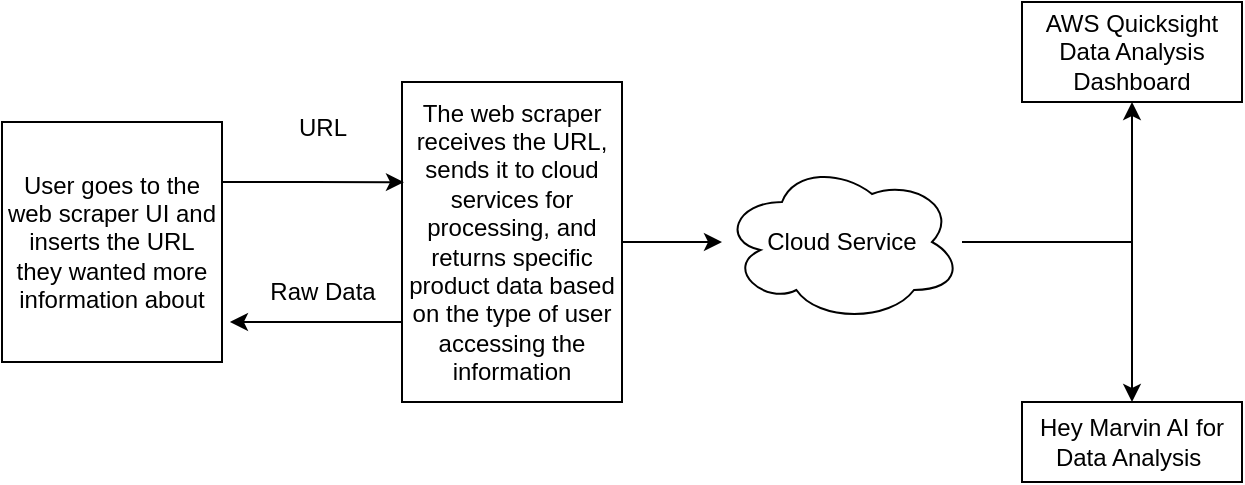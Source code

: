 <mxfile version="24.7.16">
  <diagram name="Page-1" id="r0Jr2GO2pQrT_eDpwpub">
    <mxGraphModel dx="954" dy="605" grid="1" gridSize="10" guides="1" tooltips="1" connect="1" arrows="1" fold="1" page="1" pageScale="1" pageWidth="850" pageHeight="1100" math="0" shadow="0">
      <root>
        <mxCell id="0" />
        <mxCell id="1" parent="0" />
        <mxCell id="x3obQRWJ_elbtLBWfNSW-3" value="User goes to the web scraper UI and inserts the URL they wanted more information about" style="rounded=0;whiteSpace=wrap;html=1;" parent="1" vertex="1">
          <mxGeometry x="40" y="220" width="110" height="120" as="geometry" />
        </mxCell>
        <mxCell id="x3obQRWJ_elbtLBWfNSW-5" value="&lt;div&gt;&lt;div&gt;The web scraper receives the URL, sends it to cloud services for processing, and returns specific product data based on the type of user accessing the information&lt;/div&gt;&lt;/div&gt;" style="rounded=0;whiteSpace=wrap;html=1;" parent="1" vertex="1">
          <mxGeometry x="240" y="200" width="110" height="160" as="geometry" />
        </mxCell>
        <mxCell id="x3obQRWJ_elbtLBWfNSW-29" style="edgeStyle=orthogonalEdgeStyle;rounded=0;orthogonalLoop=1;jettySize=auto;html=1;entryX=0.5;entryY=1;entryDx=0;entryDy=0;" parent="1" source="x3obQRWJ_elbtLBWfNSW-8" target="x3obQRWJ_elbtLBWfNSW-9" edge="1">
          <mxGeometry relative="1" as="geometry" />
        </mxCell>
        <mxCell id="x3obQRWJ_elbtLBWfNSW-30" style="edgeStyle=orthogonalEdgeStyle;rounded=0;orthogonalLoop=1;jettySize=auto;html=1;" parent="1" source="x3obQRWJ_elbtLBWfNSW-8" target="x3obQRWJ_elbtLBWfNSW-10" edge="1">
          <mxGeometry relative="1" as="geometry" />
        </mxCell>
        <mxCell id="x3obQRWJ_elbtLBWfNSW-8" value="Cloud Service" style="ellipse;shape=cloud;whiteSpace=wrap;html=1;" parent="1" vertex="1">
          <mxGeometry x="400" y="240" width="120" height="80" as="geometry" />
        </mxCell>
        <mxCell id="x3obQRWJ_elbtLBWfNSW-9" value="AWS Quicksight Data Analysis Dashboard" style="rounded=0;whiteSpace=wrap;html=1;" parent="1" vertex="1">
          <mxGeometry x="550" y="160" width="110" height="50" as="geometry" />
        </mxCell>
        <mxCell id="x3obQRWJ_elbtLBWfNSW-10" value="Hey Marvin AI for Data Analysis&amp;nbsp;" style="rounded=0;whiteSpace=wrap;html=1;" parent="1" vertex="1">
          <mxGeometry x="550" y="360" width="110" height="40" as="geometry" />
        </mxCell>
        <mxCell id="x3obQRWJ_elbtLBWfNSW-15" style="edgeStyle=orthogonalEdgeStyle;rounded=0;orthogonalLoop=1;jettySize=auto;html=1;" parent="1" source="x3obQRWJ_elbtLBWfNSW-5" target="x3obQRWJ_elbtLBWfNSW-8" edge="1">
          <mxGeometry relative="1" as="geometry">
            <mxPoint x="390" y="260" as="targetPoint" />
          </mxGeometry>
        </mxCell>
        <mxCell id="x3obQRWJ_elbtLBWfNSW-25" value="Raw Data" style="text;html=1;align=center;verticalAlign=middle;resizable=0;points=[];autosize=1;strokeColor=none;fillColor=none;" parent="1" vertex="1">
          <mxGeometry x="160" y="290" width="80" height="30" as="geometry" />
        </mxCell>
        <mxCell id="x3obQRWJ_elbtLBWfNSW-26" value="URL" style="text;html=1;align=center;verticalAlign=middle;resizable=0;points=[];autosize=1;strokeColor=none;fillColor=none;" parent="1" vertex="1">
          <mxGeometry x="175" y="208" width="50" height="30" as="geometry" />
        </mxCell>
        <mxCell id="QGwd-FUAiFrpCPLjL1FO-4" style="edgeStyle=orthogonalEdgeStyle;rounded=0;orthogonalLoop=1;jettySize=auto;html=1;exitX=1;exitY=0.25;exitDx=0;exitDy=0;entryX=0.009;entryY=0.313;entryDx=0;entryDy=0;entryPerimeter=0;" edge="1" parent="1" source="x3obQRWJ_elbtLBWfNSW-3" target="x3obQRWJ_elbtLBWfNSW-5">
          <mxGeometry relative="1" as="geometry" />
        </mxCell>
        <mxCell id="QGwd-FUAiFrpCPLjL1FO-5" style="edgeStyle=orthogonalEdgeStyle;rounded=0;orthogonalLoop=1;jettySize=auto;html=1;exitX=0;exitY=0.75;exitDx=0;exitDy=0;entryX=1.036;entryY=0.833;entryDx=0;entryDy=0;entryPerimeter=0;" edge="1" parent="1" source="x3obQRWJ_elbtLBWfNSW-5" target="x3obQRWJ_elbtLBWfNSW-3">
          <mxGeometry relative="1" as="geometry" />
        </mxCell>
      </root>
    </mxGraphModel>
  </diagram>
</mxfile>
